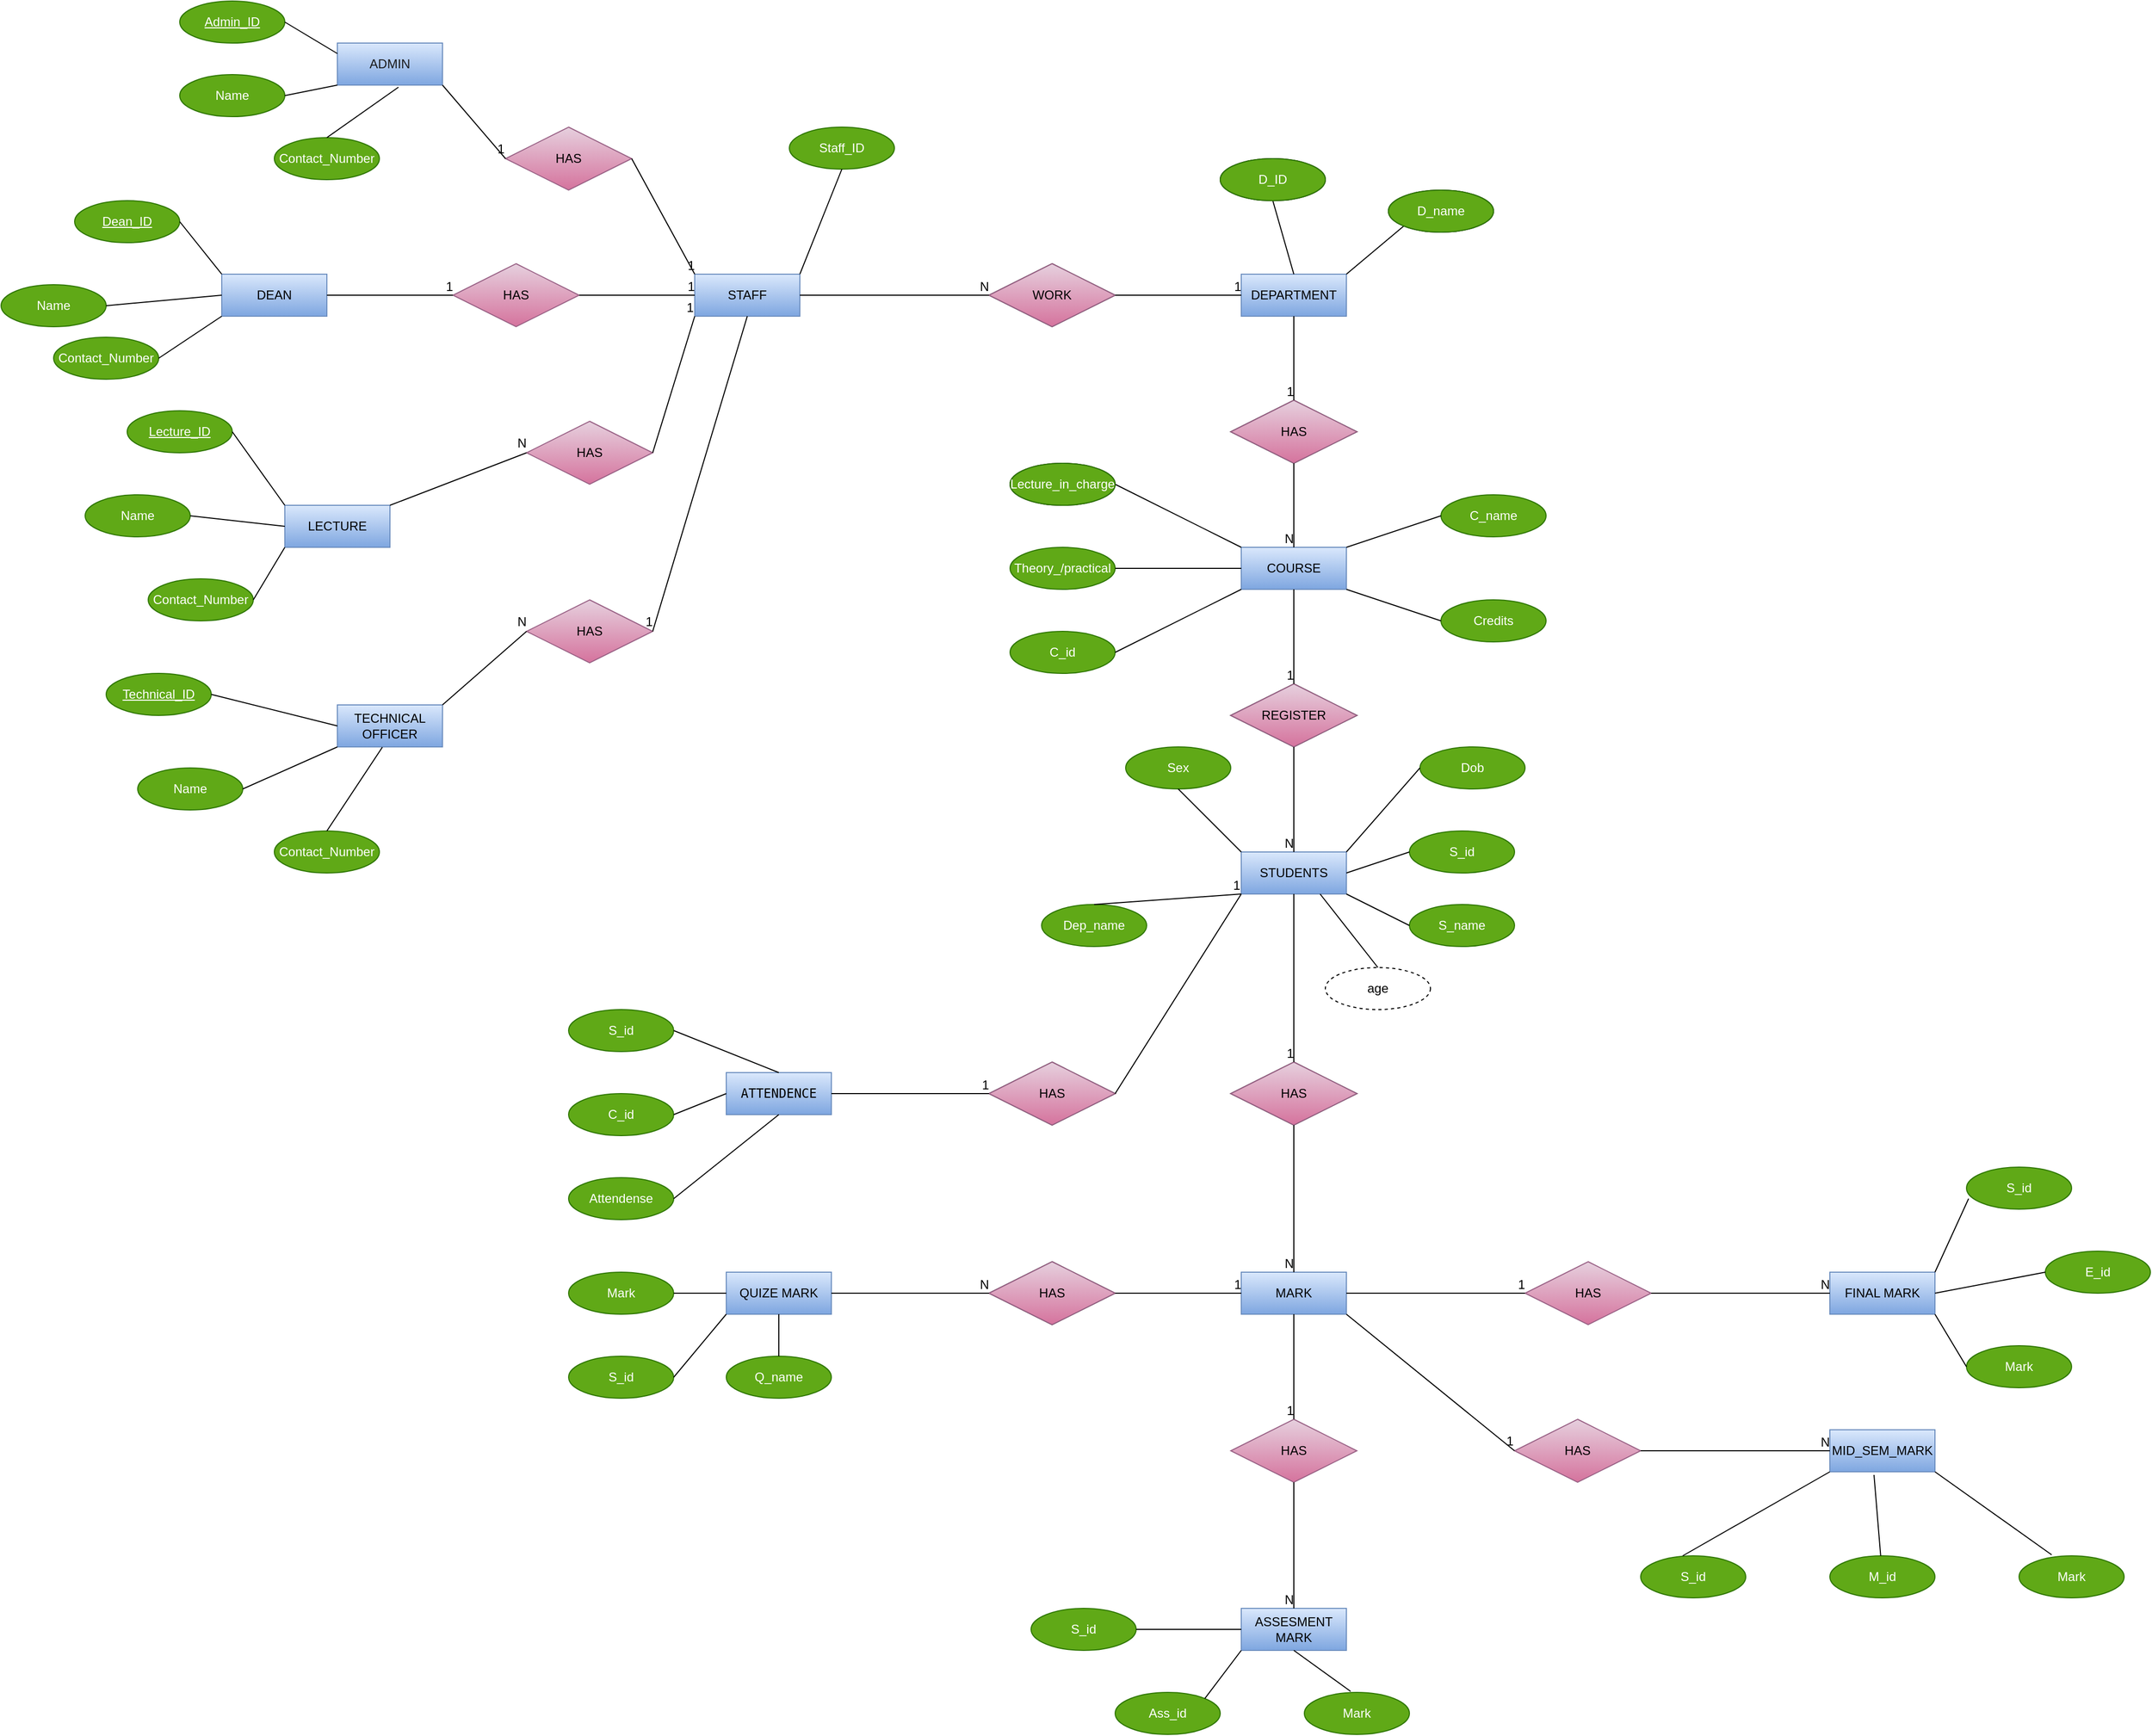 <mxfile version="20.8.16" type="device"><diagram id="R2lEEEUBdFMjLlhIrx00" name="Page-1"><mxGraphModel dx="4994" dy="3524" grid="1" gridSize="10" guides="1" tooltips="1" connect="1" arrows="1" fold="1" page="1" pageScale="1" pageWidth="850" pageHeight="1100" math="0" shadow="0" extFonts="Permanent Marker^https://fonts.googleapis.com/css?family=Permanent+Marker"><root><mxCell id="0"/><mxCell id="1" parent="0"/><mxCell id="hSTFgP-EhawqFbr8l7J--1" value="STAFF" style="whiteSpace=wrap;html=1;align=center;fillColor=#dae8fc;strokeColor=#6c8ebf;gradientColor=#7ea6e0;fontColor=#000000;" parent="1" vertex="1"><mxGeometry x="-10" y="160" width="100" height="40" as="geometry"/></mxCell><mxCell id="hSTFgP-EhawqFbr8l7J--2" value="mark" style="shape=rhombus;perimeter=rhombusPerimeter;whiteSpace=wrap;html=1;align=center;" parent="1" vertex="1"><mxGeometry x="270" y="150" width="120" height="60" as="geometry"/></mxCell><mxCell id="hSTFgP-EhawqFbr8l7J--4" value="DEPARTMENT" style="whiteSpace=wrap;html=1;align=center;fillColor=#dae8fc;gradientColor=#7ea6e0;strokeColor=#6c8ebf;fontColor=#000000;" parent="1" vertex="1"><mxGeometry x="510" y="160" width="100" height="40" as="geometry"/></mxCell><mxCell id="hSTFgP-EhawqFbr8l7J--5" value="has" style="shape=rhombus;perimeter=rhombusPerimeter;whiteSpace=wrap;html=1;align=center;" parent="1" vertex="1"><mxGeometry x="500" y="280" width="120" height="60" as="geometry"/></mxCell><mxCell id="hSTFgP-EhawqFbr8l7J--6" value="STUDENTS" style="whiteSpace=wrap;html=1;align=center;fillColor=#dae8fc;gradientColor=#7ea6e0;strokeColor=#6c8ebf;fontColor=#000000;" parent="1" vertex="1"><mxGeometry x="510" y="710" width="100" height="40" as="geometry"/></mxCell><mxCell id="hSTFgP-EhawqFbr8l7J--15" value="COURSE" style="whiteSpace=wrap;html=1;align=center;fillColor=#dae8fc;gradientColor=#7ea6e0;strokeColor=#6c8ebf;fontColor=#000000;" parent="1" vertex="1"><mxGeometry x="510" y="420" width="100" height="40" as="geometry"/></mxCell><mxCell id="hSTFgP-EhawqFbr8l7J--17" value="register" style="shape=rhombus;perimeter=rhombusPerimeter;whiteSpace=wrap;html=1;align=center;" parent="1" vertex="1"><mxGeometry x="500" y="550" width="120" height="60" as="geometry"/></mxCell><mxCell id="hSTFgP-EhawqFbr8l7J--19" value="has" style="shape=rhombus;perimeter=rhombusPerimeter;whiteSpace=wrap;html=1;align=center;" parent="1" vertex="1"><mxGeometry x="270" y="910" width="120" height="60" as="geometry"/></mxCell><mxCell id="hSTFgP-EhawqFbr8l7J--21" value="&lt;pre&gt;ATTENDENCE&lt;/pre&gt;" style="whiteSpace=wrap;html=1;align=center;fillColor=#dae8fc;gradientColor=#7ea6e0;strokeColor=#6c8ebf;fontColor=#000000;" parent="1" vertex="1"><mxGeometry x="20" y="920" width="100" height="40" as="geometry"/></mxCell><mxCell id="hSTFgP-EhawqFbr8l7J--24" value="has" style="shape=rhombus;perimeter=rhombusPerimeter;whiteSpace=wrap;html=1;align=center;" parent="1" vertex="1"><mxGeometry x="500" y="910" width="120" height="60" as="geometry"/></mxCell><mxCell id="hSTFgP-EhawqFbr8l7J--27" value="MARK" style="whiteSpace=wrap;html=1;align=center;fillColor=#dae8fc;gradientColor=#7ea6e0;strokeColor=#6c8ebf;fontColor=#000000;" parent="1" vertex="1"><mxGeometry x="510" y="1110" width="100" height="40" as="geometry"/></mxCell><mxCell id="hSTFgP-EhawqFbr8l7J--29" value="has" style="shape=rhombus;perimeter=rhombusPerimeter;whiteSpace=wrap;html=1;align=center;" parent="1" vertex="1"><mxGeometry x="270" y="1100" width="120" height="60" as="geometry"/></mxCell><mxCell id="hSTFgP-EhawqFbr8l7J--31" value="QUIZE MARK" style="whiteSpace=wrap;html=1;align=center;fillColor=#dae8fc;gradientColor=#7ea6e0;strokeColor=#6c8ebf;fontColor=#000000;" parent="1" vertex="1"><mxGeometry x="20" y="1110" width="100" height="40" as="geometry"/></mxCell><mxCell id="hSTFgP-EhawqFbr8l7J--33" value="HAS" style="shape=rhombus;perimeter=rhombusPerimeter;whiteSpace=wrap;html=1;align=center;fillColor=#e6d0de;strokeColor=#996185;gradientColor=#d5739d;" parent="1" vertex="1"><mxGeometry x="500" y="1250" width="120" height="60" as="geometry"/></mxCell><mxCell id="hSTFgP-EhawqFbr8l7J--34" value="ASSESMENT MARK" style="whiteSpace=wrap;html=1;align=center;fillColor=#dae8fc;gradientColor=#7ea6e0;strokeColor=#6c8ebf;fontColor=#000000;" parent="1" vertex="1"><mxGeometry x="510" y="1430" width="100" height="40" as="geometry"/></mxCell><mxCell id="hSTFgP-EhawqFbr8l7J--37" value="HAS" style="shape=rhombus;perimeter=rhombusPerimeter;whiteSpace=wrap;html=1;align=center;fillColor=#e6d0de;strokeColor=#996185;gradientColor=#d5739d;" parent="1" vertex="1"><mxGeometry x="780" y="1100" width="120" height="60" as="geometry"/></mxCell><mxCell id="hSTFgP-EhawqFbr8l7J--39" value="FINAL MARK" style="whiteSpace=wrap;html=1;align=center;fillColor=#dae8fc;gradientColor=#7ea6e0;strokeColor=#6c8ebf;fontColor=#000000;" parent="1" vertex="1"><mxGeometry x="1070" y="1110" width="100" height="40" as="geometry"/></mxCell><mxCell id="hSTFgP-EhawqFbr8l7J--41" value="HAS" style="shape=rhombus;perimeter=rhombusPerimeter;whiteSpace=wrap;html=1;align=center;fillColor=#e6d0de;strokeColor=#996185;gradientColor=#d5739d;" parent="1" vertex="1"><mxGeometry x="770" y="1250" width="120" height="60" as="geometry"/></mxCell><mxCell id="hSTFgP-EhawqFbr8l7J--43" value="MID_SEM_MARK" style="whiteSpace=wrap;html=1;align=center;fillColor=#dae8fc;gradientColor=#7ea6e0;strokeColor=#6c8ebf;fontColor=#000000;" parent="1" vertex="1"><mxGeometry x="1070" y="1260" width="100" height="40" as="geometry"/></mxCell><mxCell id="hSTFgP-EhawqFbr8l7J--45" value="Staff_ID" style="ellipse;whiteSpace=wrap;html=1;align=center;fillColor=#60a917;fontColor=#ffffff;strokeColor=#2D7600;" parent="1" vertex="1"><mxGeometry x="80" y="20" width="100" height="40" as="geometry"/></mxCell><mxCell id="hSTFgP-EhawqFbr8l7J--46" value="" style="endArrow=none;html=1;rounded=0;entryX=1;entryY=0;entryDx=0;entryDy=0;exitX=0.5;exitY=1;exitDx=0;exitDy=0;" parent="1" source="hSTFgP-EhawqFbr8l7J--45" target="hSTFgP-EhawqFbr8l7J--1" edge="1"><mxGeometry relative="1" as="geometry"><mxPoint x="-200" y="190" as="sourcePoint"/><mxPoint x="-40" y="190" as="targetPoint"/></mxGeometry></mxCell><mxCell id="hSTFgP-EhawqFbr8l7J--48" value="D_ID" style="ellipse;whiteSpace=wrap;html=1;align=center;" parent="1" vertex="1"><mxGeometry x="490" y="50" width="100" height="40" as="geometry"/></mxCell><mxCell id="hSTFgP-EhawqFbr8l7J--49" value="D_name" style="ellipse;whiteSpace=wrap;html=1;align=center;" parent="1" vertex="1"><mxGeometry x="650" y="80" width="100" height="40" as="geometry"/></mxCell><mxCell id="hSTFgP-EhawqFbr8l7J--50" value="" style="endArrow=none;html=1;rounded=0;entryX=0.5;entryY=1;entryDx=0;entryDy=0;exitX=0.5;exitY=0;exitDx=0;exitDy=0;" parent="1" source="hSTFgP-EhawqFbr8l7J--4" target="hSTFgP-EhawqFbr8l7J--48" edge="1"><mxGeometry relative="1" as="geometry"><mxPoint x="290" y="70" as="sourcePoint"/><mxPoint x="450" y="70" as="targetPoint"/></mxGeometry></mxCell><mxCell id="hSTFgP-EhawqFbr8l7J--51" value="" style="endArrow=none;html=1;rounded=0;exitX=1;exitY=0;exitDx=0;exitDy=0;entryX=0;entryY=1;entryDx=0;entryDy=0;" parent="1" source="hSTFgP-EhawqFbr8l7J--4" target="hSTFgP-EhawqFbr8l7J--49" edge="1"><mxGeometry relative="1" as="geometry"><mxPoint x="670" y="180" as="sourcePoint"/><mxPoint x="830" y="180" as="targetPoint"/></mxGeometry></mxCell><mxCell id="hSTFgP-EhawqFbr8l7J--52" value="lecture in charge" style="ellipse;whiteSpace=wrap;html=1;align=center;" parent="1" vertex="1"><mxGeometry x="290" y="340" width="100" height="40" as="geometry"/></mxCell><mxCell id="hSTFgP-EhawqFbr8l7J--53" value="Theory_/practical" style="ellipse;whiteSpace=wrap;html=1;align=center;fillColor=#60a917;fontColor=#ffffff;strokeColor=#2D7600;" parent="1" vertex="1"><mxGeometry x="290" y="420" width="100" height="40" as="geometry"/></mxCell><mxCell id="hSTFgP-EhawqFbr8l7J--54" value="C_id" style="ellipse;whiteSpace=wrap;html=1;align=center;fillColor=#60a917;fontColor=#ffffff;strokeColor=#2D7600;" parent="1" vertex="1"><mxGeometry x="290" y="500" width="100" height="40" as="geometry"/></mxCell><mxCell id="hSTFgP-EhawqFbr8l7J--55" value="C_name" style="ellipse;whiteSpace=wrap;html=1;align=center;fillColor=#60a917;fontColor=#ffffff;strokeColor=#2D7600;" parent="1" vertex="1"><mxGeometry x="700" y="370" width="100" height="40" as="geometry"/></mxCell><mxCell id="hSTFgP-EhawqFbr8l7J--56" value="Credits" style="ellipse;whiteSpace=wrap;html=1;align=center;fillColor=#60a917;fontColor=#ffffff;strokeColor=#2D7600;" parent="1" vertex="1"><mxGeometry x="700" y="470" width="100" height="40" as="geometry"/></mxCell><mxCell id="hSTFgP-EhawqFbr8l7J--57" value="" style="endArrow=none;html=1;rounded=0;entryX=0;entryY=0;entryDx=0;entryDy=0;exitX=1;exitY=0.5;exitDx=0;exitDy=0;" parent="1" source="hSTFgP-EhawqFbr8l7J--52" target="hSTFgP-EhawqFbr8l7J--15" edge="1"><mxGeometry relative="1" as="geometry"><mxPoint x="400" y="380" as="sourcePoint"/><mxPoint x="560" y="380" as="targetPoint"/></mxGeometry></mxCell><mxCell id="35-diRD1JbIITvOm15mS-1" value="" style="endArrow=none;html=1;rounded=0;entryX=0;entryY=1;entryDx=0;entryDy=0;exitX=1;exitY=0.5;exitDx=0;exitDy=0;" parent="1" source="hSTFgP-EhawqFbr8l7J--54" target="hSTFgP-EhawqFbr8l7J--15" edge="1"><mxGeometry width="50" height="50" relative="1" as="geometry"><mxPoint x="430" y="510" as="sourcePoint"/><mxPoint x="480" y="460" as="targetPoint"/></mxGeometry></mxCell><mxCell id="35-diRD1JbIITvOm15mS-2" value="" style="endArrow=none;html=1;rounded=0;entryX=0;entryY=0.5;entryDx=0;entryDy=0;exitX=1;exitY=0.5;exitDx=0;exitDy=0;" parent="1" source="hSTFgP-EhawqFbr8l7J--53" target="hSTFgP-EhawqFbr8l7J--15" edge="1"><mxGeometry width="50" height="50" relative="1" as="geometry"><mxPoint x="400" y="470" as="sourcePoint"/><mxPoint x="450" y="420" as="targetPoint"/></mxGeometry></mxCell><mxCell id="35-diRD1JbIITvOm15mS-3" value="" style="endArrow=none;html=1;rounded=0;exitX=1;exitY=0;exitDx=0;exitDy=0;entryX=0;entryY=0.5;entryDx=0;entryDy=0;" parent="1" source="hSTFgP-EhawqFbr8l7J--15" target="hSTFgP-EhawqFbr8l7J--55" edge="1"><mxGeometry width="50" height="50" relative="1" as="geometry"><mxPoint x="620" y="410" as="sourcePoint"/><mxPoint x="670" y="360" as="targetPoint"/></mxGeometry></mxCell><mxCell id="35-diRD1JbIITvOm15mS-4" value="" style="endArrow=none;html=1;rounded=0;entryX=0;entryY=0.5;entryDx=0;entryDy=0;exitX=1;exitY=1;exitDx=0;exitDy=0;" parent="1" source="hSTFgP-EhawqFbr8l7J--15" target="hSTFgP-EhawqFbr8l7J--56" edge="1"><mxGeometry width="50" height="50" relative="1" as="geometry"><mxPoint x="610" y="520" as="sourcePoint"/><mxPoint x="660" y="470" as="targetPoint"/></mxGeometry></mxCell><mxCell id="35-diRD1JbIITvOm15mS-5" value="Dep_name" style="ellipse;whiteSpace=wrap;html=1;align=center;fillColor=#60a917;fontColor=#ffffff;strokeColor=#2D7600;" parent="1" vertex="1"><mxGeometry x="320" y="760" width="100" height="40" as="geometry"/></mxCell><mxCell id="35-diRD1JbIITvOm15mS-6" value="S_id" style="ellipse;whiteSpace=wrap;html=1;align=center;fillColor=#60a917;fontColor=#ffffff;strokeColor=#2D7600;" parent="1" vertex="1"><mxGeometry x="670" y="690" width="100" height="40" as="geometry"/></mxCell><mxCell id="35-diRD1JbIITvOm15mS-7" value="S_name" style="ellipse;whiteSpace=wrap;html=1;align=center;fillColor=#60a917;fontColor=#ffffff;strokeColor=#2D7600;" parent="1" vertex="1"><mxGeometry x="670" y="760" width="100" height="40" as="geometry"/></mxCell><mxCell id="35-diRD1JbIITvOm15mS-8" value="" style="endArrow=none;html=1;rounded=0;entryX=0.5;entryY=0;entryDx=0;entryDy=0;exitX=0;exitY=1;exitDx=0;exitDy=0;" parent="1" source="hSTFgP-EhawqFbr8l7J--6" target="35-diRD1JbIITvOm15mS-5" edge="1"><mxGeometry relative="1" as="geometry"><mxPoint x="500" y="750" as="sourcePoint"/><mxPoint x="730" y="670" as="targetPoint"/></mxGeometry></mxCell><mxCell id="35-diRD1JbIITvOm15mS-9" value="" style="endArrow=none;html=1;rounded=0;exitX=1;exitY=1;exitDx=0;exitDy=0;entryX=0;entryY=0.5;entryDx=0;entryDy=0;" parent="1" source="hSTFgP-EhawqFbr8l7J--6" target="35-diRD1JbIITvOm15mS-7" edge="1"><mxGeometry relative="1" as="geometry"><mxPoint x="580" y="850" as="sourcePoint"/><mxPoint x="740" y="850" as="targetPoint"/></mxGeometry></mxCell><mxCell id="35-diRD1JbIITvOm15mS-10" value="" style="endArrow=none;html=1;rounded=0;entryX=0;entryY=0.5;entryDx=0;entryDy=0;exitX=1;exitY=0.5;exitDx=0;exitDy=0;" parent="1" source="hSTFgP-EhawqFbr8l7J--6" target="35-diRD1JbIITvOm15mS-6" edge="1"><mxGeometry relative="1" as="geometry"><mxPoint x="590" y="860" as="sourcePoint"/><mxPoint x="750" y="860" as="targetPoint"/></mxGeometry></mxCell><mxCell id="35-diRD1JbIITvOm15mS-18" value="" style="endArrow=none;html=1;rounded=0;entryX=0.5;entryY=0;entryDx=0;entryDy=0;exitX=0.75;exitY=1;exitDx=0;exitDy=0;" parent="1" source="hSTFgP-EhawqFbr8l7J--6" target="gVwYMwW9Xr2fIuT8CHqo-6" edge="1"><mxGeometry relative="1" as="geometry"><mxPoint x="70" y="780" as="sourcePoint"/><mxPoint x="230" y="780" as="targetPoint"/></mxGeometry></mxCell><mxCell id="35-diRD1JbIITvOm15mS-19" value="S_id" style="ellipse;whiteSpace=wrap;html=1;align=center;fillColor=#60a917;fontColor=#ffffff;strokeColor=#2D7600;" parent="1" vertex="1"><mxGeometry x="-130" y="860" width="100" height="40" as="geometry"/></mxCell><mxCell id="35-diRD1JbIITvOm15mS-20" value="C_id" style="ellipse;whiteSpace=wrap;html=1;align=center;fillColor=#60a917;fontColor=#ffffff;strokeColor=#2D7600;" parent="1" vertex="1"><mxGeometry x="-130" y="940" width="100" height="40" as="geometry"/></mxCell><mxCell id="35-diRD1JbIITvOm15mS-21" value="Attendense" style="ellipse;whiteSpace=wrap;html=1;align=center;fillColor=#60a917;fontColor=#ffffff;strokeColor=#2D7600;" parent="1" vertex="1"><mxGeometry x="-130" y="1020" width="100" height="40" as="geometry"/></mxCell><mxCell id="35-diRD1JbIITvOm15mS-22" value="" style="endArrow=none;html=1;rounded=0;exitX=1;exitY=0.5;exitDx=0;exitDy=0;entryX=0.5;entryY=1;entryDx=0;entryDy=0;" parent="1" source="35-diRD1JbIITvOm15mS-21" target="hSTFgP-EhawqFbr8l7J--21" edge="1"><mxGeometry relative="1" as="geometry"><mxPoint y="1000" as="sourcePoint"/><mxPoint x="160" y="1000" as="targetPoint"/></mxGeometry></mxCell><mxCell id="35-diRD1JbIITvOm15mS-23" value="" style="endArrow=none;html=1;rounded=0;exitX=1;exitY=0.5;exitDx=0;exitDy=0;entryX=0.5;entryY=0;entryDx=0;entryDy=0;" parent="1" source="35-diRD1JbIITvOm15mS-19" target="hSTFgP-EhawqFbr8l7J--21" edge="1"><mxGeometry relative="1" as="geometry"><mxPoint x="-10" y="860" as="sourcePoint"/><mxPoint x="150" y="860" as="targetPoint"/></mxGeometry></mxCell><mxCell id="35-diRD1JbIITvOm15mS-24" value="" style="endArrow=none;html=1;rounded=0;entryX=0;entryY=0.5;entryDx=0;entryDy=0;exitX=1;exitY=0.5;exitDx=0;exitDy=0;" parent="1" source="35-diRD1JbIITvOm15mS-20" target="hSTFgP-EhawqFbr8l7J--21" edge="1"><mxGeometry relative="1" as="geometry"><mxPoint x="-160" y="920" as="sourcePoint"/><mxPoint y="920" as="targetPoint"/></mxGeometry></mxCell><mxCell id="35-diRD1JbIITvOm15mS-25" value="Mark" style="ellipse;whiteSpace=wrap;html=1;align=center;fillColor=#60a917;fontColor=#ffffff;strokeColor=#2D7600;" parent="1" vertex="1"><mxGeometry x="-130" y="1110" width="100" height="40" as="geometry"/></mxCell><mxCell id="35-diRD1JbIITvOm15mS-26" value="S_id" style="ellipse;whiteSpace=wrap;html=1;align=center;fillColor=#60a917;fontColor=#ffffff;strokeColor=#2D7600;" parent="1" vertex="1"><mxGeometry x="-130" y="1190" width="100" height="40" as="geometry"/></mxCell><mxCell id="35-diRD1JbIITvOm15mS-27" value="Q_name" style="ellipse;whiteSpace=wrap;html=1;align=center;fillColor=#60a917;fontColor=#ffffff;strokeColor=#2D7600;" parent="1" vertex="1"><mxGeometry x="20" y="1190" width="100" height="40" as="geometry"/></mxCell><mxCell id="35-diRD1JbIITvOm15mS-28" value="" style="endArrow=none;html=1;rounded=0;entryX=0.5;entryY=0;entryDx=0;entryDy=0;exitX=0.5;exitY=1;exitDx=0;exitDy=0;" parent="1" source="hSTFgP-EhawqFbr8l7J--31" target="35-diRD1JbIITvOm15mS-27" edge="1"><mxGeometry relative="1" as="geometry"><mxPoint x="30" y="1160" as="sourcePoint"/><mxPoint x="190" y="1160" as="targetPoint"/></mxGeometry></mxCell><mxCell id="35-diRD1JbIITvOm15mS-29" value="" style="endArrow=none;html=1;rounded=0;entryX=0;entryY=1;entryDx=0;entryDy=0;exitX=1;exitY=0.5;exitDx=0;exitDy=0;" parent="1" source="35-diRD1JbIITvOm15mS-26" target="hSTFgP-EhawqFbr8l7J--31" edge="1"><mxGeometry relative="1" as="geometry"><mxPoint x="-120" y="1170" as="sourcePoint"/><mxPoint x="40" y="1170" as="targetPoint"/></mxGeometry></mxCell><mxCell id="35-diRD1JbIITvOm15mS-30" value="" style="endArrow=none;html=1;rounded=0;exitX=1;exitY=0.5;exitDx=0;exitDy=0;entryX=0;entryY=0.5;entryDx=0;entryDy=0;" parent="1" source="35-diRD1JbIITvOm15mS-25" target="hSTFgP-EhawqFbr8l7J--31" edge="1"><mxGeometry relative="1" as="geometry"><mxPoint x="-50" y="1080" as="sourcePoint"/><mxPoint x="110" y="1080" as="targetPoint"/></mxGeometry></mxCell><mxCell id="35-diRD1JbIITvOm15mS-31" value="S_id" style="ellipse;whiteSpace=wrap;html=1;align=center;fillColor=#60a917;fontColor=#ffffff;strokeColor=#2D7600;" parent="1" vertex="1"><mxGeometry x="310" y="1430" width="100" height="40" as="geometry"/></mxCell><mxCell id="35-diRD1JbIITvOm15mS-32" value="Ass_id" style="ellipse;whiteSpace=wrap;html=1;align=center;fillColor=#60a917;fontColor=#ffffff;strokeColor=#2D7600;" parent="1" vertex="1"><mxGeometry x="390" y="1510" width="100" height="40" as="geometry"/></mxCell><mxCell id="35-diRD1JbIITvOm15mS-33" value="Mark" style="ellipse;whiteSpace=wrap;html=1;align=center;fillColor=#60a917;fontColor=#ffffff;strokeColor=#2D7600;" parent="1" vertex="1"><mxGeometry x="570" y="1510" width="100" height="40" as="geometry"/></mxCell><mxCell id="35-diRD1JbIITvOm15mS-34" value="" style="endArrow=none;html=1;rounded=0;entryX=0;entryY=0.5;entryDx=0;entryDy=0;exitX=1;exitY=0.5;exitDx=0;exitDy=0;" parent="1" source="35-diRD1JbIITvOm15mS-31" target="hSTFgP-EhawqFbr8l7J--34" edge="1"><mxGeometry relative="1" as="geometry"><mxPoint x="350" y="1380" as="sourcePoint"/><mxPoint x="510" y="1380" as="targetPoint"/></mxGeometry></mxCell><mxCell id="35-diRD1JbIITvOm15mS-35" value="" style="endArrow=none;html=1;rounded=0;entryX=0;entryY=1;entryDx=0;entryDy=0;exitX=1;exitY=0;exitDx=0;exitDy=0;" parent="1" source="35-diRD1JbIITvOm15mS-32" target="hSTFgP-EhawqFbr8l7J--34" edge="1"><mxGeometry relative="1" as="geometry"><mxPoint x="160" y="1520" as="sourcePoint"/><mxPoint x="320" y="1520" as="targetPoint"/></mxGeometry></mxCell><mxCell id="35-diRD1JbIITvOm15mS-36" value="" style="endArrow=none;html=1;rounded=0;exitX=0.5;exitY=1;exitDx=0;exitDy=0;entryX=0.44;entryY=-0.025;entryDx=0;entryDy=0;entryPerimeter=0;" parent="1" source="hSTFgP-EhawqFbr8l7J--34" target="35-diRD1JbIITvOm15mS-33" edge="1"><mxGeometry relative="1" as="geometry"><mxPoint x="530" y="1490" as="sourcePoint"/><mxPoint x="690" y="1490" as="targetPoint"/></mxGeometry></mxCell><mxCell id="35-diRD1JbIITvOm15mS-37" value="S_id" style="ellipse;whiteSpace=wrap;html=1;align=center;fillColor=#60a917;fontColor=#ffffff;strokeColor=#2D7600;" parent="1" vertex="1"><mxGeometry x="1200" y="1010" width="100" height="40" as="geometry"/></mxCell><mxCell id="35-diRD1JbIITvOm15mS-38" value="E_id" style="ellipse;whiteSpace=wrap;html=1;align=center;fillColor=#60a917;fontColor=#ffffff;strokeColor=#2D7600;" parent="1" vertex="1"><mxGeometry x="1275" y="1090" width="100" height="40" as="geometry"/></mxCell><mxCell id="35-diRD1JbIITvOm15mS-39" value="Mark" style="ellipse;whiteSpace=wrap;html=1;align=center;fillColor=#60a917;fontColor=#ffffff;strokeColor=#2D7600;" parent="1" vertex="1"><mxGeometry x="1200" y="1180" width="100" height="40" as="geometry"/></mxCell><mxCell id="35-diRD1JbIITvOm15mS-40" value="" style="endArrow=none;html=1;rounded=0;entryX=0.02;entryY=0.75;entryDx=0;entryDy=0;entryPerimeter=0;exitX=1;exitY=0;exitDx=0;exitDy=0;" parent="1" source="hSTFgP-EhawqFbr8l7J--39" target="35-diRD1JbIITvOm15mS-37" edge="1"><mxGeometry relative="1" as="geometry"><mxPoint x="980" y="1050" as="sourcePoint"/><mxPoint x="1140" y="1050" as="targetPoint"/></mxGeometry></mxCell><mxCell id="35-diRD1JbIITvOm15mS-41" value="" style="endArrow=none;html=1;rounded=0;exitX=1;exitY=0.5;exitDx=0;exitDy=0;entryX=0;entryY=0.5;entryDx=0;entryDy=0;" parent="1" source="hSTFgP-EhawqFbr8l7J--39" target="35-diRD1JbIITvOm15mS-38" edge="1"><mxGeometry relative="1" as="geometry"><mxPoint x="1190" y="1160" as="sourcePoint"/><mxPoint x="1350" y="1160" as="targetPoint"/></mxGeometry></mxCell><mxCell id="35-diRD1JbIITvOm15mS-42" value="" style="endArrow=none;html=1;rounded=0;entryX=0;entryY=0.5;entryDx=0;entryDy=0;exitX=1;exitY=1;exitDx=0;exitDy=0;" parent="1" source="hSTFgP-EhawqFbr8l7J--39" target="35-diRD1JbIITvOm15mS-39" edge="1"><mxGeometry relative="1" as="geometry"><mxPoint x="990" y="1190" as="sourcePoint"/><mxPoint x="1150" y="1190" as="targetPoint"/></mxGeometry></mxCell><mxCell id="35-diRD1JbIITvOm15mS-43" value="S_id" style="ellipse;whiteSpace=wrap;html=1;align=center;fillColor=#60a917;fontColor=#ffffff;strokeColor=#2D7600;" parent="1" vertex="1"><mxGeometry x="890" y="1380" width="100" height="40" as="geometry"/></mxCell><mxCell id="35-diRD1JbIITvOm15mS-44" value="M_id" style="ellipse;whiteSpace=wrap;html=1;align=center;fillColor=#60a917;fontColor=#ffffff;strokeColor=#2D7600;" parent="1" vertex="1"><mxGeometry x="1070" y="1380" width="100" height="40" as="geometry"/></mxCell><mxCell id="35-diRD1JbIITvOm15mS-45" value="Mark" style="ellipse;whiteSpace=wrap;html=1;align=center;fillColor=#60a917;fontColor=#ffffff;strokeColor=#2D7600;" parent="1" vertex="1"><mxGeometry x="1250" y="1380" width="100" height="40" as="geometry"/></mxCell><mxCell id="35-diRD1JbIITvOm15mS-46" value="" style="endArrow=none;html=1;rounded=0;entryX=0;entryY=1;entryDx=0;entryDy=0;exitX=0.4;exitY=0;exitDx=0;exitDy=0;exitPerimeter=0;" parent="1" source="35-diRD1JbIITvOm15mS-43" target="hSTFgP-EhawqFbr8l7J--43" edge="1"><mxGeometry relative="1" as="geometry"><mxPoint x="910" y="1350" as="sourcePoint"/><mxPoint x="1070" y="1350" as="targetPoint"/></mxGeometry></mxCell><mxCell id="35-diRD1JbIITvOm15mS-47" value="" style="endArrow=none;html=1;rounded=0;exitX=0.42;exitY=1.075;exitDx=0;exitDy=0;exitPerimeter=0;" parent="1" source="hSTFgP-EhawqFbr8l7J--43" target="35-diRD1JbIITvOm15mS-44" edge="1"><mxGeometry relative="1" as="geometry"><mxPoint x="1060" y="1340" as="sourcePoint"/><mxPoint x="1220" y="1340" as="targetPoint"/></mxGeometry></mxCell><mxCell id="35-diRD1JbIITvOm15mS-48" value="" style="endArrow=none;html=1;rounded=0;exitX=1;exitY=1;exitDx=0;exitDy=0;entryX=0.31;entryY=-0.025;entryDx=0;entryDy=0;entryPerimeter=0;" parent="1" source="hSTFgP-EhawqFbr8l7J--43" target="35-diRD1JbIITvOm15mS-45" edge="1"><mxGeometry relative="1" as="geometry"><mxPoint x="1150" y="1340" as="sourcePoint"/><mxPoint x="1310" y="1340" as="targetPoint"/></mxGeometry></mxCell><mxCell id="gVwYMwW9Xr2fIuT8CHqo-1" value="D_ID" style="ellipse;whiteSpace=wrap;html=1;align=center;fillColor=#60a917;fontColor=#ffffff;strokeColor=#2D7600;" parent="1" vertex="1"><mxGeometry x="490" y="50" width="100" height="40" as="geometry"/></mxCell><mxCell id="gVwYMwW9Xr2fIuT8CHqo-2" value="D_name" style="ellipse;whiteSpace=wrap;html=1;align=center;fillColor=#60a917;fontColor=#ffffff;strokeColor=#2D7600;" parent="1" vertex="1"><mxGeometry x="650" y="80" width="100" height="40" as="geometry"/></mxCell><mxCell id="gVwYMwW9Xr2fIuT8CHqo-3" value="Lecture_in_charge" style="ellipse;whiteSpace=wrap;html=1;align=center;fillColor=#60a917;fontColor=#ffffff;strokeColor=#2D7600;" parent="1" vertex="1"><mxGeometry x="290" y="340" width="100" height="40" as="geometry"/></mxCell><mxCell id="gVwYMwW9Xr2fIuT8CHqo-4" value="Dob" style="ellipse;whiteSpace=wrap;html=1;align=center;fillColor=#60a917;fontColor=#ffffff;strokeColor=#2D7600;" parent="1" vertex="1"><mxGeometry x="680" y="610" width="100" height="40" as="geometry"/></mxCell><mxCell id="gVwYMwW9Xr2fIuT8CHqo-6" value="age" style="ellipse;whiteSpace=wrap;html=1;align=center;dashed=1;" parent="1" vertex="1"><mxGeometry x="590" y="820" width="100" height="40" as="geometry"/></mxCell><mxCell id="gVwYMwW9Xr2fIuT8CHqo-8" value="WORK" style="shape=rhombus;perimeter=rhombusPerimeter;whiteSpace=wrap;html=1;align=center;fillColor=#e6d0de;strokeColor=#996185;gradientColor=#d5739d;" parent="1" vertex="1"><mxGeometry x="270" y="150" width="120" height="60" as="geometry"/></mxCell><mxCell id="gVwYMwW9Xr2fIuT8CHqo-9" value="HAS" style="shape=rhombus;perimeter=rhombusPerimeter;whiteSpace=wrap;html=1;align=center;fillColor=#e6d0de;strokeColor=#996185;gradientColor=#d5739d;" parent="1" vertex="1"><mxGeometry x="500" y="280" width="120" height="60" as="geometry"/></mxCell><mxCell id="gVwYMwW9Xr2fIuT8CHqo-10" value="REGISTER" style="shape=rhombus;perimeter=rhombusPerimeter;whiteSpace=wrap;html=1;align=center;fillColor=#e6d0de;strokeColor=#996185;gradientColor=#d5739d;" parent="1" vertex="1"><mxGeometry x="500" y="550" width="120" height="60" as="geometry"/></mxCell><mxCell id="gVwYMwW9Xr2fIuT8CHqo-12" value="HAS" style="shape=rhombus;perimeter=rhombusPerimeter;whiteSpace=wrap;html=1;align=center;fillColor=#e6d0de;strokeColor=#996185;gradientColor=#d5739d;" parent="1" vertex="1"><mxGeometry x="270" y="910" width="120" height="60" as="geometry"/></mxCell><mxCell id="gVwYMwW9Xr2fIuT8CHqo-13" value="HAS" style="shape=rhombus;perimeter=rhombusPerimeter;whiteSpace=wrap;html=1;align=center;fillColor=#e6d0de;strokeColor=#996185;gradientColor=#d5739d;" parent="1" vertex="1"><mxGeometry x="500" y="910" width="120" height="60" as="geometry"/></mxCell><mxCell id="gVwYMwW9Xr2fIuT8CHqo-14" value="HAS" style="shape=rhombus;perimeter=rhombusPerimeter;whiteSpace=wrap;html=1;align=center;fillColor=#e6d0de;strokeColor=#996185;gradientColor=#d5739d;" parent="1" vertex="1"><mxGeometry x="270" y="1100" width="120" height="60" as="geometry"/></mxCell><mxCell id="oZ3Rt49unwWx1YaO2agz-1" value="DEAN" style="whiteSpace=wrap;html=1;align=center;fillColor=#dae8fc;gradientColor=#7ea6e0;strokeColor=#6c8ebf;fontColor=#000000;" parent="1" vertex="1"><mxGeometry x="-460" y="160" width="100" height="40" as="geometry"/></mxCell><mxCell id="oZ3Rt49unwWx1YaO2agz-2" value="LECTURE" style="whiteSpace=wrap;html=1;align=center;fillColor=#dae8fc;gradientColor=#7ea6e0;strokeColor=#6c8ebf;fontColor=#000000;" parent="1" vertex="1"><mxGeometry x="-400" y="380" width="100" height="40" as="geometry"/></mxCell><mxCell id="oZ3Rt49unwWx1YaO2agz-3" value="TECHNICAL OFFICER" style="whiteSpace=wrap;html=1;align=center;fillColor=#dae8fc;gradientColor=#7ea6e0;strokeColor=#6c8ebf;fontColor=#000000;" parent="1" vertex="1"><mxGeometry x="-350" y="570" width="100" height="40" as="geometry"/></mxCell><mxCell id="oZ3Rt49unwWx1YaO2agz-4" value="ADMIN" style="whiteSpace=wrap;html=1;align=center;fillColor=#dae8fc;gradientColor=#7ea6e0;strokeColor=#6c8ebf;fontColor=#1A1A1A;" parent="1" vertex="1"><mxGeometry x="-350" y="-60" width="100" height="40" as="geometry"/></mxCell><mxCell id="oZ3Rt49unwWx1YaO2agz-5" value="HAS" style="shape=rhombus;perimeter=rhombusPerimeter;whiteSpace=wrap;html=1;align=center;fillColor=#e6d0de;gradientColor=#d5739d;strokeColor=#996185;" parent="1" vertex="1"><mxGeometry x="-240" y="150" width="120" height="60" as="geometry"/></mxCell><mxCell id="oZ3Rt49unwWx1YaO2agz-8" value="HAS" style="shape=rhombus;perimeter=rhombusPerimeter;whiteSpace=wrap;html=1;align=center;fillColor=#e6d0de;gradientColor=#d5739d;strokeColor=#996185;" parent="1" vertex="1"><mxGeometry x="-190" y="20" width="120" height="60" as="geometry"/></mxCell><mxCell id="oZ3Rt49unwWx1YaO2agz-11" value="HAS" style="shape=rhombus;perimeter=rhombusPerimeter;whiteSpace=wrap;html=1;align=center;fillColor=#e6d0de;gradientColor=#d5739d;strokeColor=#996185;" parent="1" vertex="1"><mxGeometry x="-170" y="300" width="120" height="60" as="geometry"/></mxCell><mxCell id="oZ3Rt49unwWx1YaO2agz-14" value="HAS" style="shape=rhombus;perimeter=rhombusPerimeter;whiteSpace=wrap;html=1;align=center;fillColor=#e6d0de;gradientColor=#d5739d;strokeColor=#996185;" parent="1" vertex="1"><mxGeometry x="-170" y="470" width="120" height="60" as="geometry"/></mxCell><mxCell id="oZ3Rt49unwWx1YaO2agz-20" value="" style="endArrow=none;html=1;rounded=0;entryX=0.5;entryY=0;entryDx=0;entryDy=0;exitX=0.5;exitY=1;exitDx=0;exitDy=0;" parent="1" source="hSTFgP-EhawqFbr8l7J--4" target="gVwYMwW9Xr2fIuT8CHqo-9" edge="1"><mxGeometry relative="1" as="geometry"><mxPoint x="490" y="250" as="sourcePoint"/><mxPoint x="630" y="240" as="targetPoint"/></mxGeometry></mxCell><mxCell id="oZ3Rt49unwWx1YaO2agz-21" value="1" style="resizable=0;html=1;align=right;verticalAlign=bottom;" parent="oZ3Rt49unwWx1YaO2agz-20" connectable="0" vertex="1"><mxGeometry x="1" relative="1" as="geometry"/></mxCell><mxCell id="oZ3Rt49unwWx1YaO2agz-22" value="" style="endArrow=none;html=1;rounded=0;exitX=0.5;exitY=1;exitDx=0;exitDy=0;entryX=0.5;entryY=0;entryDx=0;entryDy=0;" parent="1" source="gVwYMwW9Xr2fIuT8CHqo-9" target="hSTFgP-EhawqFbr8l7J--15" edge="1"><mxGeometry relative="1" as="geometry"><mxPoint x="480" y="380" as="sourcePoint"/><mxPoint x="610" y="370" as="targetPoint"/></mxGeometry></mxCell><mxCell id="oZ3Rt49unwWx1YaO2agz-23" value="N" style="resizable=0;html=1;align=right;verticalAlign=bottom;" parent="oZ3Rt49unwWx1YaO2agz-22" connectable="0" vertex="1"><mxGeometry x="1" relative="1" as="geometry"/></mxCell><mxCell id="oZ3Rt49unwWx1YaO2agz-24" value="" style="endArrow=none;html=1;rounded=0;entryX=0;entryY=0.5;entryDx=0;entryDy=0;exitX=1;exitY=0.5;exitDx=0;exitDy=0;" parent="1" source="hSTFgP-EhawqFbr8l7J--1" target="gVwYMwW9Xr2fIuT8CHqo-8" edge="1"><mxGeometry relative="1" as="geometry"><mxPoint x="200" y="130" as="sourcePoint"/><mxPoint x="250" y="240" as="targetPoint"/></mxGeometry></mxCell><mxCell id="oZ3Rt49unwWx1YaO2agz-25" value="N" style="resizable=0;html=1;align=right;verticalAlign=bottom;" parent="oZ3Rt49unwWx1YaO2agz-24" connectable="0" vertex="1"><mxGeometry x="1" relative="1" as="geometry"/></mxCell><mxCell id="oZ3Rt49unwWx1YaO2agz-34" value="" style="endArrow=none;html=1;rounded=0;entryX=0.5;entryY=0;entryDx=0;entryDy=0;exitX=0.5;exitY=1;exitDx=0;exitDy=0;" parent="1" source="hSTFgP-EhawqFbr8l7J--15" target="gVwYMwW9Xr2fIuT8CHqo-10" edge="1"><mxGeometry relative="1" as="geometry"><mxPoint x="460" y="520" as="sourcePoint"/><mxPoint x="620" y="520" as="targetPoint"/></mxGeometry></mxCell><mxCell id="oZ3Rt49unwWx1YaO2agz-35" value="1" style="resizable=0;html=1;align=right;verticalAlign=bottom;" parent="oZ3Rt49unwWx1YaO2agz-34" connectable="0" vertex="1"><mxGeometry x="1" relative="1" as="geometry"/></mxCell><mxCell id="oZ3Rt49unwWx1YaO2agz-36" value="" style="endArrow=none;html=1;rounded=0;entryX=0.5;entryY=0;entryDx=0;entryDy=0;exitX=0.5;exitY=1;exitDx=0;exitDy=0;" parent="1" source="gVwYMwW9Xr2fIuT8CHqo-10" target="hSTFgP-EhawqFbr8l7J--6" edge="1"><mxGeometry relative="1" as="geometry"><mxPoint x="430" y="650" as="sourcePoint"/><mxPoint x="590" y="650" as="targetPoint"/></mxGeometry></mxCell><mxCell id="oZ3Rt49unwWx1YaO2agz-37" value="N" style="resizable=0;html=1;align=right;verticalAlign=bottom;" parent="oZ3Rt49unwWx1YaO2agz-36" connectable="0" vertex="1"><mxGeometry x="1" relative="1" as="geometry"/></mxCell><mxCell id="oZ3Rt49unwWx1YaO2agz-38" value="" style="endArrow=none;html=1;rounded=0;exitX=1;exitY=0.5;exitDx=0;exitDy=0;entryX=0;entryY=0.5;entryDx=0;entryDy=0;" parent="1" source="hSTFgP-EhawqFbr8l7J--21" target="gVwYMwW9Xr2fIuT8CHqo-12" edge="1"><mxGeometry relative="1" as="geometry"><mxPoint x="90" y="1000" as="sourcePoint"/><mxPoint x="250" y="1000" as="targetPoint"/></mxGeometry></mxCell><mxCell id="oZ3Rt49unwWx1YaO2agz-39" value="1" style="resizable=0;html=1;align=right;verticalAlign=bottom;" parent="oZ3Rt49unwWx1YaO2agz-38" connectable="0" vertex="1"><mxGeometry x="1" relative="1" as="geometry"/></mxCell><mxCell id="oZ3Rt49unwWx1YaO2agz-40" value="" style="endArrow=none;html=1;rounded=0;entryX=0;entryY=1;entryDx=0;entryDy=0;exitX=1;exitY=0.5;exitDx=0;exitDy=0;" parent="1" source="gVwYMwW9Xr2fIuT8CHqo-12" target="hSTFgP-EhawqFbr8l7J--6" edge="1"><mxGeometry relative="1" as="geometry"><mxPoint x="300" y="840" as="sourcePoint"/><mxPoint x="460" y="840" as="targetPoint"/></mxGeometry></mxCell><mxCell id="oZ3Rt49unwWx1YaO2agz-41" value="1" style="resizable=0;html=1;align=right;verticalAlign=bottom;" parent="oZ3Rt49unwWx1YaO2agz-40" connectable="0" vertex="1"><mxGeometry x="1" relative="1" as="geometry"/></mxCell><mxCell id="oZ3Rt49unwWx1YaO2agz-42" value="" style="endArrow=none;html=1;rounded=0;exitX=0.5;exitY=1;exitDx=0;exitDy=0;entryX=0.5;entryY=0;entryDx=0;entryDy=0;" parent="1" source="hSTFgP-EhawqFbr8l7J--6" target="gVwYMwW9Xr2fIuT8CHqo-13" edge="1"><mxGeometry relative="1" as="geometry"><mxPoint x="500" y="840" as="sourcePoint"/><mxPoint x="660" y="840" as="targetPoint"/></mxGeometry></mxCell><mxCell id="oZ3Rt49unwWx1YaO2agz-43" value="1" style="resizable=0;html=1;align=right;verticalAlign=bottom;" parent="oZ3Rt49unwWx1YaO2agz-42" connectable="0" vertex="1"><mxGeometry x="1" relative="1" as="geometry"/></mxCell><mxCell id="oZ3Rt49unwWx1YaO2agz-44" value="" style="endArrow=none;html=1;rounded=0;exitX=0.5;exitY=1;exitDx=0;exitDy=0;entryX=0.5;entryY=0;entryDx=0;entryDy=0;" parent="1" source="gVwYMwW9Xr2fIuT8CHqo-13" target="hSTFgP-EhawqFbr8l7J--27" edge="1"><mxGeometry relative="1" as="geometry"><mxPoint x="470" y="1030" as="sourcePoint"/><mxPoint x="630" y="1030" as="targetPoint"/></mxGeometry></mxCell><mxCell id="oZ3Rt49unwWx1YaO2agz-45" value="N" style="resizable=0;html=1;align=right;verticalAlign=bottom;" parent="oZ3Rt49unwWx1YaO2agz-44" connectable="0" vertex="1"><mxGeometry x="1" relative="1" as="geometry"/></mxCell><mxCell id="oZ3Rt49unwWx1YaO2agz-46" value="" style="endArrow=none;html=1;rounded=0;entryX=0;entryY=0.5;entryDx=0;entryDy=0;exitX=1;exitY=0.5;exitDx=0;exitDy=0;" parent="1" source="gVwYMwW9Xr2fIuT8CHqo-14" target="hSTFgP-EhawqFbr8l7J--27" edge="1"><mxGeometry relative="1" as="geometry"><mxPoint x="250" y="1200" as="sourcePoint"/><mxPoint x="410" y="1200" as="targetPoint"/></mxGeometry></mxCell><mxCell id="oZ3Rt49unwWx1YaO2agz-47" value="1" style="resizable=0;html=1;align=right;verticalAlign=bottom;" parent="oZ3Rt49unwWx1YaO2agz-46" connectable="0" vertex="1"><mxGeometry x="1" relative="1" as="geometry"/></mxCell><mxCell id="oZ3Rt49unwWx1YaO2agz-48" value="" style="endArrow=none;html=1;rounded=0;exitX=1;exitY=0.5;exitDx=0;exitDy=0;entryX=0;entryY=0.5;entryDx=0;entryDy=0;" parent="1" source="hSTFgP-EhawqFbr8l7J--31" target="gVwYMwW9Xr2fIuT8CHqo-14" edge="1"><mxGeometry relative="1" as="geometry"><mxPoint x="140" y="1280" as="sourcePoint"/><mxPoint x="300" y="1280" as="targetPoint"/></mxGeometry></mxCell><mxCell id="oZ3Rt49unwWx1YaO2agz-49" value="N" style="resizable=0;html=1;align=right;verticalAlign=bottom;" parent="oZ3Rt49unwWx1YaO2agz-48" connectable="0" vertex="1"><mxGeometry x="1" relative="1" as="geometry"/></mxCell><mxCell id="oZ3Rt49unwWx1YaO2agz-50" value="" style="endArrow=none;html=1;rounded=0;exitX=0.5;exitY=1;exitDx=0;exitDy=0;entryX=0.5;entryY=0;entryDx=0;entryDy=0;" parent="1" source="hSTFgP-EhawqFbr8l7J--27" target="hSTFgP-EhawqFbr8l7J--33" edge="1"><mxGeometry relative="1" as="geometry"><mxPoint x="280" y="1290" as="sourcePoint"/><mxPoint x="610" y="1230" as="targetPoint"/></mxGeometry></mxCell><mxCell id="oZ3Rt49unwWx1YaO2agz-51" value="1" style="resizable=0;html=1;align=right;verticalAlign=bottom;" parent="oZ3Rt49unwWx1YaO2agz-50" connectable="0" vertex="1"><mxGeometry x="1" relative="1" as="geometry"/></mxCell><mxCell id="oZ3Rt49unwWx1YaO2agz-52" value="" style="endArrow=none;html=1;rounded=0;exitX=0.5;exitY=1;exitDx=0;exitDy=0;entryX=0.5;entryY=0;entryDx=0;entryDy=0;" parent="1" source="hSTFgP-EhawqFbr8l7J--33" target="hSTFgP-EhawqFbr8l7J--34" edge="1"><mxGeometry relative="1" as="geometry"><mxPoint x="300" y="1350" as="sourcePoint"/><mxPoint x="460" y="1350" as="targetPoint"/></mxGeometry></mxCell><mxCell id="oZ3Rt49unwWx1YaO2agz-53" value="N" style="resizable=0;html=1;align=right;verticalAlign=bottom;" parent="oZ3Rt49unwWx1YaO2agz-52" connectable="0" vertex="1"><mxGeometry x="1" relative="1" as="geometry"/></mxCell><mxCell id="oZ3Rt49unwWx1YaO2agz-54" value="" style="endArrow=none;html=1;rounded=0;entryX=0;entryY=0.5;entryDx=0;entryDy=0;exitX=1;exitY=0.5;exitDx=0;exitDy=0;" parent="1" source="hSTFgP-EhawqFbr8l7J--41" target="hSTFgP-EhawqFbr8l7J--43" edge="1"><mxGeometry relative="1" as="geometry"><mxPoint x="700" y="1360" as="sourcePoint"/><mxPoint x="860" y="1360" as="targetPoint"/></mxGeometry></mxCell><mxCell id="oZ3Rt49unwWx1YaO2agz-55" value="N" style="resizable=0;html=1;align=right;verticalAlign=bottom;" parent="oZ3Rt49unwWx1YaO2agz-54" connectable="0" vertex="1"><mxGeometry x="1" relative="1" as="geometry"/></mxCell><mxCell id="oZ3Rt49unwWx1YaO2agz-56" value="" style="endArrow=none;html=1;rounded=0;exitX=1;exitY=1;exitDx=0;exitDy=0;entryX=0;entryY=0.5;entryDx=0;entryDy=0;" parent="1" source="hSTFgP-EhawqFbr8l7J--27" target="hSTFgP-EhawqFbr8l7J--41" edge="1"><mxGeometry relative="1" as="geometry"><mxPoint x="640" y="1210" as="sourcePoint"/><mxPoint x="800" y="1210" as="targetPoint"/></mxGeometry></mxCell><mxCell id="oZ3Rt49unwWx1YaO2agz-57" value="1" style="resizable=0;html=1;align=right;verticalAlign=bottom;" parent="oZ3Rt49unwWx1YaO2agz-56" connectable="0" vertex="1"><mxGeometry x="1" relative="1" as="geometry"/></mxCell><mxCell id="oZ3Rt49unwWx1YaO2agz-58" value="" style="endArrow=none;html=1;rounded=0;exitX=1;exitY=0.5;exitDx=0;exitDy=0;entryX=0;entryY=0.5;entryDx=0;entryDy=0;" parent="1" source="hSTFgP-EhawqFbr8l7J--27" target="hSTFgP-EhawqFbr8l7J--37" edge="1"><mxGeometry relative="1" as="geometry"><mxPoint x="640" y="1070" as="sourcePoint"/><mxPoint x="800" y="1070" as="targetPoint"/></mxGeometry></mxCell><mxCell id="oZ3Rt49unwWx1YaO2agz-59" value="1" style="resizable=0;html=1;align=right;verticalAlign=bottom;" parent="oZ3Rt49unwWx1YaO2agz-58" connectable="0" vertex="1"><mxGeometry x="1" relative="1" as="geometry"/></mxCell><mxCell id="oZ3Rt49unwWx1YaO2agz-60" value="" style="endArrow=none;html=1;rounded=0;exitX=1;exitY=0.5;exitDx=0;exitDy=0;entryX=0;entryY=0.5;entryDx=0;entryDy=0;" parent="1" source="hSTFgP-EhawqFbr8l7J--37" target="hSTFgP-EhawqFbr8l7J--39" edge="1"><mxGeometry relative="1" as="geometry"><mxPoint x="880" y="1040" as="sourcePoint"/><mxPoint x="1040" y="1040" as="targetPoint"/></mxGeometry></mxCell><mxCell id="oZ3Rt49unwWx1YaO2agz-61" value="N" style="resizable=0;html=1;align=right;verticalAlign=bottom;" parent="oZ3Rt49unwWx1YaO2agz-60" connectable="0" vertex="1"><mxGeometry x="1" relative="1" as="geometry"/></mxCell><mxCell id="oZ3Rt49unwWx1YaO2agz-62" value="Admin_ID" style="ellipse;whiteSpace=wrap;html=1;align=center;fontStyle=4;fillColor=#60a917;strokeColor=#2D7600;fontColor=#ffffff;" parent="1" vertex="1"><mxGeometry x="-500" y="-100" width="100" height="40" as="geometry"/></mxCell><mxCell id="oZ3Rt49unwWx1YaO2agz-63" value="" style="endArrow=none;html=1;rounded=0;fontColor=#000000;entryX=0;entryY=0.25;entryDx=0;entryDy=0;exitX=1;exitY=0.5;exitDx=0;exitDy=0;" parent="1" source="oZ3Rt49unwWx1YaO2agz-62" target="oZ3Rt49unwWx1YaO2agz-4" edge="1"><mxGeometry relative="1" as="geometry"><mxPoint x="-560" y="-30" as="sourcePoint"/><mxPoint x="-400" y="-30" as="targetPoint"/></mxGeometry></mxCell><mxCell id="oZ3Rt49unwWx1YaO2agz-64" value="Name" style="ellipse;whiteSpace=wrap;html=1;align=center;fillColor=#60a917;strokeColor=#2D7600;fontColor=#ffffff;" parent="1" vertex="1"><mxGeometry x="-500" y="-30" width="100" height="40" as="geometry"/></mxCell><mxCell id="oZ3Rt49unwWx1YaO2agz-65" value="" style="endArrow=none;html=1;rounded=0;fontColor=#ffffff;entryX=0;entryY=1;entryDx=0;entryDy=0;exitX=1;exitY=0.5;exitDx=0;exitDy=0;" parent="1" source="oZ3Rt49unwWx1YaO2agz-64" target="oZ3Rt49unwWx1YaO2agz-4" edge="1"><mxGeometry relative="1" as="geometry"><mxPoint x="-470" y="60" as="sourcePoint"/><mxPoint x="-310" y="60" as="targetPoint"/></mxGeometry></mxCell><mxCell id="oZ3Rt49unwWx1YaO2agz-67" value="Dean_ID" style="ellipse;whiteSpace=wrap;html=1;align=center;fontStyle=4;fillColor=#60a917;strokeColor=#2D7600;fontColor=#ffffff;" parent="1" vertex="1"><mxGeometry x="-600" y="90" width="100" height="40" as="geometry"/></mxCell><mxCell id="oZ3Rt49unwWx1YaO2agz-68" value="Name" style="ellipse;whiteSpace=wrap;html=1;align=center;fillColor=#60a917;strokeColor=#2D7600;fontColor=#ffffff;" parent="1" vertex="1"><mxGeometry x="-670" y="170" width="100" height="40" as="geometry"/></mxCell><mxCell id="oZ3Rt49unwWx1YaO2agz-69" value="" style="endArrow=none;html=1;rounded=0;fontColor=#ffffff;entryX=0;entryY=0;entryDx=0;entryDy=0;exitX=1;exitY=0.5;exitDx=0;exitDy=0;" parent="1" source="oZ3Rt49unwWx1YaO2agz-67" target="oZ3Rt49unwWx1YaO2agz-1" edge="1"><mxGeometry relative="1" as="geometry"><mxPoint x="-450" y="120" as="sourcePoint"/><mxPoint x="-290" y="120" as="targetPoint"/></mxGeometry></mxCell><mxCell id="oZ3Rt49unwWx1YaO2agz-70" value="" style="endArrow=none;html=1;rounded=0;fontColor=#ffffff;entryX=0;entryY=0.5;entryDx=0;entryDy=0;exitX=1;exitY=0.5;exitDx=0;exitDy=0;" parent="1" source="oZ3Rt49unwWx1YaO2agz-68" target="oZ3Rt49unwWx1YaO2agz-1" edge="1"><mxGeometry relative="1" as="geometry"><mxPoint x="-550" y="240" as="sourcePoint"/><mxPoint x="-390" y="240" as="targetPoint"/></mxGeometry></mxCell><mxCell id="oZ3Rt49unwWx1YaO2agz-71" value="Lecture_ID" style="ellipse;whiteSpace=wrap;html=1;align=center;fontStyle=4;fillColor=#60a917;strokeColor=#2D7600;fontColor=#ffffff;" parent="1" vertex="1"><mxGeometry x="-550" y="290" width="100" height="40" as="geometry"/></mxCell><mxCell id="oZ3Rt49unwWx1YaO2agz-72" value="Name" style="ellipse;whiteSpace=wrap;html=1;align=center;fillColor=#60a917;strokeColor=#2D7600;fontColor=#ffffff;" parent="1" vertex="1"><mxGeometry x="-590" y="370" width="100" height="40" as="geometry"/></mxCell><mxCell id="oZ3Rt49unwWx1YaO2agz-73" value="" style="endArrow=none;html=1;rounded=0;fontColor=#ffffff;exitX=1;exitY=0.5;exitDx=0;exitDy=0;entryX=0;entryY=0;entryDx=0;entryDy=0;" parent="1" source="oZ3Rt49unwWx1YaO2agz-71" target="oZ3Rt49unwWx1YaO2agz-2" edge="1"><mxGeometry relative="1" as="geometry"><mxPoint x="-430" y="290" as="sourcePoint"/><mxPoint x="-270" y="290" as="targetPoint"/></mxGeometry></mxCell><mxCell id="oZ3Rt49unwWx1YaO2agz-74" value="" style="endArrow=none;html=1;rounded=0;fontColor=#ffffff;entryX=0;entryY=0.5;entryDx=0;entryDy=0;exitX=1;exitY=0.5;exitDx=0;exitDy=0;" parent="1" source="oZ3Rt49unwWx1YaO2agz-72" target="oZ3Rt49unwWx1YaO2agz-2" edge="1"><mxGeometry relative="1" as="geometry"><mxPoint x="-620" y="470" as="sourcePoint"/><mxPoint x="-460" y="470" as="targetPoint"/></mxGeometry></mxCell><mxCell id="oZ3Rt49unwWx1YaO2agz-75" value="Technical_ID" style="ellipse;whiteSpace=wrap;html=1;align=center;fontStyle=4;fillColor=#60a917;strokeColor=#2D7600;fontColor=#ffffff;" parent="1" vertex="1"><mxGeometry x="-570" y="540" width="100" height="40" as="geometry"/></mxCell><mxCell id="oZ3Rt49unwWx1YaO2agz-76" value="Name" style="ellipse;whiteSpace=wrap;html=1;align=center;fillColor=#60a917;strokeColor=#2D7600;fontColor=#ffffff;" parent="1" vertex="1"><mxGeometry x="-540" y="630" width="100" height="40" as="geometry"/></mxCell><mxCell id="oZ3Rt49unwWx1YaO2agz-77" value="" style="endArrow=none;html=1;rounded=0;fontColor=#ffffff;entryX=0;entryY=1;entryDx=0;entryDy=0;exitX=1;exitY=0.5;exitDx=0;exitDy=0;" parent="1" source="oZ3Rt49unwWx1YaO2agz-76" target="oZ3Rt49unwWx1YaO2agz-3" edge="1"><mxGeometry relative="1" as="geometry"><mxPoint x="-430" y="680" as="sourcePoint"/><mxPoint x="-270" y="680" as="targetPoint"/></mxGeometry></mxCell><mxCell id="oZ3Rt49unwWx1YaO2agz-78" value="" style="endArrow=none;html=1;rounded=0;fontColor=#ffffff;exitX=1;exitY=0.5;exitDx=0;exitDy=0;entryX=0;entryY=0.5;entryDx=0;entryDy=0;" parent="1" source="oZ3Rt49unwWx1YaO2agz-75" target="oZ3Rt49unwWx1YaO2agz-3" edge="1"><mxGeometry relative="1" as="geometry"><mxPoint x="-490" y="500" as="sourcePoint"/><mxPoint x="-330" y="500" as="targetPoint"/></mxGeometry></mxCell><mxCell id="oZ3Rt49unwWx1YaO2agz-79" value="Contact_Number" style="ellipse;whiteSpace=wrap;html=1;align=center;fontColor=#ffffff;fillColor=#60a917;strokeColor=#2D7600;" parent="1" vertex="1"><mxGeometry x="-530" y="450" width="100" height="40" as="geometry"/></mxCell><mxCell id="oZ3Rt49unwWx1YaO2agz-80" value="" style="endArrow=none;html=1;rounded=0;fontColor=#ffffff;exitX=1;exitY=0.5;exitDx=0;exitDy=0;entryX=0;entryY=1;entryDx=0;entryDy=0;" parent="1" source="oZ3Rt49unwWx1YaO2agz-79" target="oZ3Rt49unwWx1YaO2agz-2" edge="1"><mxGeometry relative="1" as="geometry"><mxPoint x="-380" y="490" as="sourcePoint"/><mxPoint x="-220" y="490" as="targetPoint"/></mxGeometry></mxCell><mxCell id="oZ3Rt49unwWx1YaO2agz-81" value="Contact_Number" style="ellipse;whiteSpace=wrap;html=1;align=center;fontColor=#ffffff;fillColor=#60a917;strokeColor=#2D7600;" parent="1" vertex="1"><mxGeometry x="-620" y="220" width="100" height="40" as="geometry"/></mxCell><mxCell id="oZ3Rt49unwWx1YaO2agz-82" value="" style="endArrow=none;html=1;rounded=0;fontColor=#ffffff;exitX=1;exitY=0.5;exitDx=0;exitDy=0;entryX=0;entryY=1;entryDx=0;entryDy=0;" parent="1" source="oZ3Rt49unwWx1YaO2agz-81" target="oZ3Rt49unwWx1YaO2agz-1" edge="1"><mxGeometry relative="1" as="geometry"><mxPoint x="-500.0" y="250" as="sourcePoint"/><mxPoint x="-470" y="200" as="targetPoint"/></mxGeometry></mxCell><mxCell id="oZ3Rt49unwWx1YaO2agz-83" value="Contact_Number" style="ellipse;whiteSpace=wrap;html=1;align=center;fontColor=#ffffff;fillColor=#60a917;strokeColor=#2D7600;" parent="1" vertex="1"><mxGeometry x="-410" y="690" width="100" height="40" as="geometry"/></mxCell><mxCell id="oZ3Rt49unwWx1YaO2agz-84" value="" style="endArrow=none;html=1;rounded=0;fontColor=#ffffff;entryX=0.428;entryY=1.006;entryDx=0;entryDy=0;entryPerimeter=0;exitX=0.5;exitY=0;exitDx=0;exitDy=0;" parent="1" source="oZ3Rt49unwWx1YaO2agz-83" target="oZ3Rt49unwWx1YaO2agz-3" edge="1"><mxGeometry relative="1" as="geometry"><mxPoint x="-540" y="850" as="sourcePoint"/><mxPoint x="-380" y="850" as="targetPoint"/></mxGeometry></mxCell><mxCell id="oZ3Rt49unwWx1YaO2agz-85" value="Contact_Number" style="ellipse;whiteSpace=wrap;html=1;align=center;fontColor=#ffffff;fillColor=#60a917;strokeColor=#2D7600;" parent="1" vertex="1"><mxGeometry x="-410" y="30" width="100" height="40" as="geometry"/></mxCell><mxCell id="oZ3Rt49unwWx1YaO2agz-86" value="" style="endArrow=none;html=1;rounded=0;fontColor=#ffffff;entryX=0.581;entryY=1.05;entryDx=0;entryDy=0;entryPerimeter=0;exitX=0.5;exitY=0;exitDx=0;exitDy=0;" parent="1" source="oZ3Rt49unwWx1YaO2agz-85" target="oZ3Rt49unwWx1YaO2agz-4" edge="1"><mxGeometry relative="1" as="geometry"><mxPoint x="-430" y="20" as="sourcePoint"/><mxPoint x="-270" y="20" as="targetPoint"/></mxGeometry></mxCell><mxCell id="oZ3Rt49unwWx1YaO2agz-87" value="Sex" style="ellipse;whiteSpace=wrap;html=1;align=center;fontColor=#ffffff;fillColor=#60a917;strokeColor=#2D7600;" parent="1" vertex="1"><mxGeometry x="400" y="610" width="100" height="40" as="geometry"/></mxCell><mxCell id="oZ3Rt49unwWx1YaO2agz-88" value="" style="endArrow=none;html=1;rounded=0;fontColor=#ffffff;entryX=0.5;entryY=1;entryDx=0;entryDy=0;exitX=0;exitY=0;exitDx=0;exitDy=0;" parent="1" source="hSTFgP-EhawqFbr8l7J--6" target="oZ3Rt49unwWx1YaO2agz-87" edge="1"><mxGeometry relative="1" as="geometry"><mxPoint x="170" y="870" as="sourcePoint"/><mxPoint x="330" y="870" as="targetPoint"/></mxGeometry></mxCell><mxCell id="oZ3Rt49unwWx1YaO2agz-89" value="" style="endArrow=none;html=1;rounded=0;fontColor=#ffffff;entryX=0;entryY=0.5;entryDx=0;entryDy=0;exitX=1;exitY=0;exitDx=0;exitDy=0;" parent="1" source="hSTFgP-EhawqFbr8l7J--6" target="gVwYMwW9Xr2fIuT8CHqo-4" edge="1"><mxGeometry relative="1" as="geometry"><mxPoint x="540" y="660" as="sourcePoint"/><mxPoint x="700" y="660" as="targetPoint"/></mxGeometry></mxCell><mxCell id="r_sArIQK_Ir74b2Wo5j8-1" value="" style="endArrow=none;html=1;rounded=0;exitX=1;exitY=1;exitDx=0;exitDy=0;entryX=0;entryY=0.5;entryDx=0;entryDy=0;" parent="1" source="oZ3Rt49unwWx1YaO2agz-4" target="oZ3Rt49unwWx1YaO2agz-8" edge="1"><mxGeometry relative="1" as="geometry"><mxPoint x="-220" y="-50" as="sourcePoint"/><mxPoint x="-60" y="-50" as="targetPoint"/></mxGeometry></mxCell><mxCell id="r_sArIQK_Ir74b2Wo5j8-2" value="1" style="resizable=0;html=1;align=right;verticalAlign=bottom;" parent="r_sArIQK_Ir74b2Wo5j8-1" connectable="0" vertex="1"><mxGeometry x="1" relative="1" as="geometry"/></mxCell><mxCell id="r_sArIQK_Ir74b2Wo5j8-3" value="" style="endArrow=none;html=1;rounded=0;entryX=0;entryY=0;entryDx=0;entryDy=0;exitX=1;exitY=0.5;exitDx=0;exitDy=0;" parent="1" source="oZ3Rt49unwWx1YaO2agz-8" target="hSTFgP-EhawqFbr8l7J--1" edge="1"><mxGeometry relative="1" as="geometry"><mxPoint x="-210" y="110" as="sourcePoint"/><mxPoint x="-50" y="110" as="targetPoint"/></mxGeometry></mxCell><mxCell id="r_sArIQK_Ir74b2Wo5j8-4" value="1" style="resizable=0;html=1;align=right;verticalAlign=bottom;" parent="r_sArIQK_Ir74b2Wo5j8-3" connectable="0" vertex="1"><mxGeometry x="1" relative="1" as="geometry"/></mxCell><mxCell id="r_sArIQK_Ir74b2Wo5j8-5" value="" style="endArrow=none;html=1;rounded=0;entryX=0;entryY=0.5;entryDx=0;entryDy=0;exitX=1;exitY=0.5;exitDx=0;exitDy=0;" parent="1" source="oZ3Rt49unwWx1YaO2agz-1" target="oZ3Rt49unwWx1YaO2agz-5" edge="1"><mxGeometry relative="1" as="geometry"><mxPoint x="-390" y="240" as="sourcePoint"/><mxPoint x="-230" y="240" as="targetPoint"/></mxGeometry></mxCell><mxCell id="r_sArIQK_Ir74b2Wo5j8-6" value="1" style="resizable=0;html=1;align=right;verticalAlign=bottom;" parent="r_sArIQK_Ir74b2Wo5j8-5" connectable="0" vertex="1"><mxGeometry x="1" relative="1" as="geometry"/></mxCell><mxCell id="r_sArIQK_Ir74b2Wo5j8-7" value="" style="endArrow=none;html=1;rounded=0;entryX=0;entryY=0.5;entryDx=0;entryDy=0;" parent="1" source="oZ3Rt49unwWx1YaO2agz-5" target="hSTFgP-EhawqFbr8l7J--1" edge="1"><mxGeometry relative="1" as="geometry"><mxPoint x="-280" y="250" as="sourcePoint"/><mxPoint x="-120" y="250" as="targetPoint"/></mxGeometry></mxCell><mxCell id="r_sArIQK_Ir74b2Wo5j8-8" value="1" style="resizable=0;html=1;align=right;verticalAlign=bottom;" parent="r_sArIQK_Ir74b2Wo5j8-7" connectable="0" vertex="1"><mxGeometry x="1" relative="1" as="geometry"/></mxCell><mxCell id="r_sArIQK_Ir74b2Wo5j8-9" value="" style="endArrow=none;html=1;rounded=0;entryX=0;entryY=1;entryDx=0;entryDy=0;exitX=1;exitY=0.5;exitDx=0;exitDy=0;" parent="1" source="oZ3Rt49unwWx1YaO2agz-11" target="hSTFgP-EhawqFbr8l7J--1" edge="1"><mxGeometry relative="1" as="geometry"><mxPoint x="-230" y="260" as="sourcePoint"/><mxPoint x="-70" y="260" as="targetPoint"/></mxGeometry></mxCell><mxCell id="r_sArIQK_Ir74b2Wo5j8-10" value="1" style="resizable=0;html=1;align=right;verticalAlign=bottom;" parent="r_sArIQK_Ir74b2Wo5j8-9" connectable="0" vertex="1"><mxGeometry x="1" relative="1" as="geometry"/></mxCell><mxCell id="r_sArIQK_Ir74b2Wo5j8-11" value="" style="endArrow=none;html=1;rounded=0;entryX=0;entryY=0.5;entryDx=0;entryDy=0;exitX=1;exitY=0;exitDx=0;exitDy=0;" parent="1" source="oZ3Rt49unwWx1YaO2agz-2" target="oZ3Rt49unwWx1YaO2agz-11" edge="1"><mxGeometry relative="1" as="geometry"><mxPoint x="-360" y="290" as="sourcePoint"/><mxPoint x="-200" y="290" as="targetPoint"/></mxGeometry></mxCell><mxCell id="r_sArIQK_Ir74b2Wo5j8-12" value="N" style="resizable=0;html=1;align=right;verticalAlign=bottom;" parent="r_sArIQK_Ir74b2Wo5j8-11" connectable="0" vertex="1"><mxGeometry x="1" relative="1" as="geometry"/></mxCell><mxCell id="r_sArIQK_Ir74b2Wo5j8-13" value="" style="endArrow=none;html=1;rounded=0;entryX=0;entryY=0.5;entryDx=0;entryDy=0;exitX=1;exitY=0;exitDx=0;exitDy=0;" parent="1" source="oZ3Rt49unwWx1YaO2agz-3" target="oZ3Rt49unwWx1YaO2agz-14" edge="1"><mxGeometry relative="1" as="geometry"><mxPoint x="-360" y="540" as="sourcePoint"/><mxPoint x="-200" y="540" as="targetPoint"/></mxGeometry></mxCell><mxCell id="r_sArIQK_Ir74b2Wo5j8-14" value="N" style="resizable=0;html=1;align=right;verticalAlign=bottom;" parent="r_sArIQK_Ir74b2Wo5j8-13" connectable="0" vertex="1"><mxGeometry x="1" relative="1" as="geometry"/></mxCell><mxCell id="r_sArIQK_Ir74b2Wo5j8-15" value="" style="endArrow=none;html=1;rounded=0;exitX=0.5;exitY=1;exitDx=0;exitDy=0;entryX=1;entryY=0.5;entryDx=0;entryDy=0;" parent="1" source="hSTFgP-EhawqFbr8l7J--1" target="oZ3Rt49unwWx1YaO2agz-14" edge="1"><mxGeometry relative="1" as="geometry"><mxPoint x="-140" y="410" as="sourcePoint"/><mxPoint x="80" y="420" as="targetPoint"/></mxGeometry></mxCell><mxCell id="r_sArIQK_Ir74b2Wo5j8-16" value="1" style="resizable=0;html=1;align=right;verticalAlign=bottom;" parent="r_sArIQK_Ir74b2Wo5j8-15" connectable="0" vertex="1"><mxGeometry x="1" relative="1" as="geometry"/></mxCell><mxCell id="r_sArIQK_Ir74b2Wo5j8-17" value="" style="endArrow=none;html=1;rounded=0;entryX=0;entryY=0.5;entryDx=0;entryDy=0;exitX=1;exitY=0.5;exitDx=0;exitDy=0;" parent="1" source="gVwYMwW9Xr2fIuT8CHqo-8" target="hSTFgP-EhawqFbr8l7J--4" edge="1"><mxGeometry relative="1" as="geometry"><mxPoint x="250" y="270" as="sourcePoint"/><mxPoint x="410" y="270" as="targetPoint"/></mxGeometry></mxCell><mxCell id="r_sArIQK_Ir74b2Wo5j8-18" value="1" style="resizable=0;html=1;align=right;verticalAlign=bottom;" parent="r_sArIQK_Ir74b2Wo5j8-17" connectable="0" vertex="1"><mxGeometry x="1" relative="1" as="geometry"/></mxCell></root></mxGraphModel></diagram></mxfile>